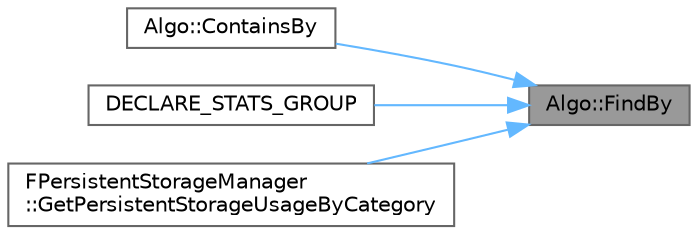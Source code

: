 digraph "Algo::FindBy"
{
 // INTERACTIVE_SVG=YES
 // LATEX_PDF_SIZE
  bgcolor="transparent";
  edge [fontname=Helvetica,fontsize=10,labelfontname=Helvetica,labelfontsize=10];
  node [fontname=Helvetica,fontsize=10,shape=box,height=0.2,width=0.4];
  rankdir="RL";
  Node1 [id="Node000001",label="Algo::FindBy",height=0.2,width=0.4,color="gray40", fillcolor="grey60", style="filled", fontcolor="black",tooltip="Returns a pointer to the first element in the range whose projection is equal to the given value."];
  Node1 -> Node2 [id="edge1_Node000001_Node000002",dir="back",color="steelblue1",style="solid",tooltip=" "];
  Node2 [id="Node000002",label="Algo::ContainsBy",height=0.2,width=0.4,color="grey40", fillcolor="white", style="filled",URL="$db/d33/namespaceAlgo.html#a24f4013d3c48a0211ac23883bb0a7334",tooltip="Checks if the value exists in the range given by the projection."];
  Node1 -> Node3 [id="edge2_Node000001_Node000003",dir="back",color="steelblue1",style="solid",tooltip=" "];
  Node3 [id="Node000003",label="DECLARE_STATS_GROUP",height=0.2,width=0.4,color="grey40", fillcolor="white", style="filled",URL="$da/d32/MovieSceneEntitySystemTypes_8h.html#a5c81dfc18995ea372f027e6c37c9b374",tooltip=" "];
  Node1 -> Node4 [id="edge3_Node000001_Node000004",dir="back",color="steelblue1",style="solid",tooltip=" "];
  Node4 [id="Node000004",label="FPersistentStorageManager\l::GetPersistentStorageUsageByCategory",height=0.2,width=0.4,color="grey40", fillcolor="white", style="filled",URL="$d5/ddb/classFPersistentStorageManager.html#aa6823c5aa91d84d00c49ed560e8e0f11",tooltip=" "];
}
